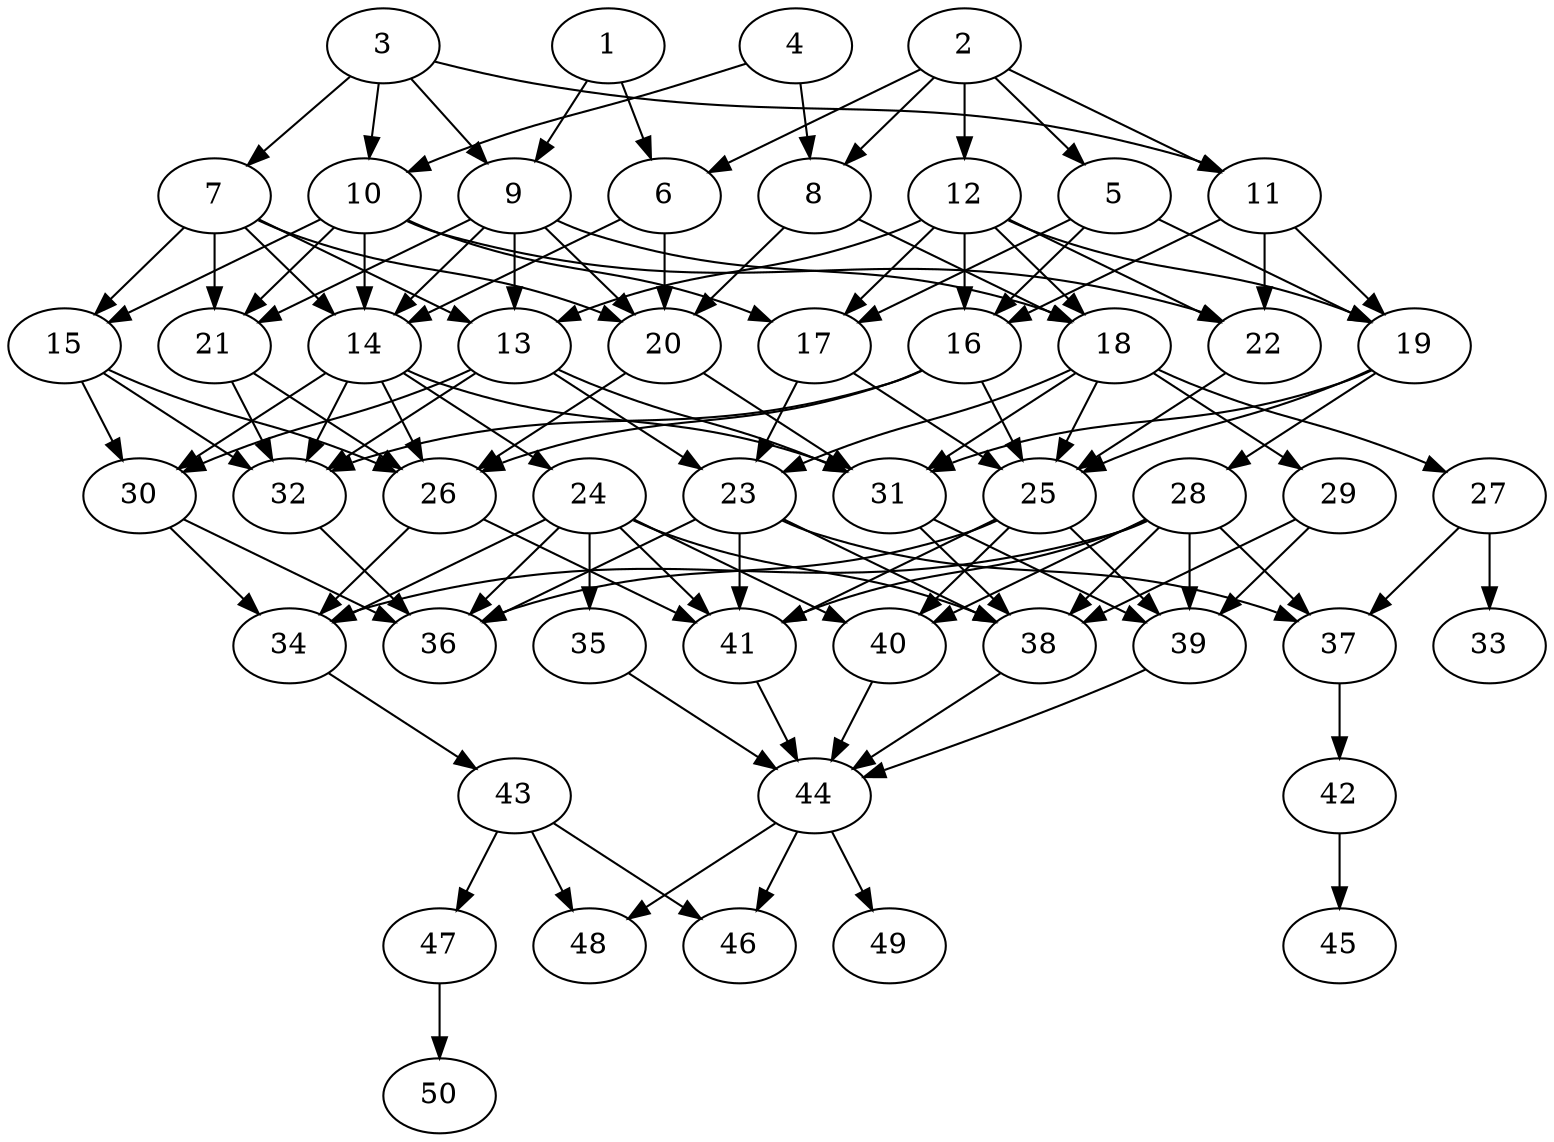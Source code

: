 // DAG automatically generated by daggen at Fri Jul 29 10:10:31 2022
// ./daggen --dot -n 50 --ccr 0.5 --fat 0.5 --regular 0.5 --density 0.5 -o data/50/random_50_23.gv 
digraph G {
  1 [compute_size="2986703766", trans_size="87389", result_size="74752", ram="39435224",alpha="0.07"]
  1 -> 6 [size ="74752"]
  1 -> 9 [size ="74752"]
  2 [compute_size="549755813888", trans_size="323210", result_size="91136", ram="34963624",alpha="0.06"]
  2 -> 5 [size ="91136"]
  2 -> 6 [size ="91136"]
  2 -> 8 [size ="91136"]
  2 -> 11 [size ="91136"]
  2 -> 12 [size ="91136"]
  3 [compute_size="734493073715", trans_size="254612", result_size="1024", ram="8167410",alpha="0.01"]
  3 -> 7 [size ="1024"]
  3 -> 9 [size ="1024"]
  3 -> 10 [size ="1024"]
  3 -> 11 [size ="1024"]
  4 [compute_size="46575938283", trans_size="978685", result_size="29696", ram="51372536",alpha="0.03"]
  4 -> 8 [size ="29696"]
  4 -> 10 [size ="29696"]
  5 [compute_size="231928233984", trans_size="66706", result_size="13312", ram="15689572",alpha="0.06"]
  5 -> 16 [size ="13312"]
  5 -> 17 [size ="13312"]
  5 -> 19 [size ="13312"]
  6 [compute_size="549755813888", trans_size="582437", result_size="91136", ram="11894704",alpha="0.17"]
  6 -> 14 [size ="91136"]
  6 -> 20 [size ="91136"]
  7 [compute_size="52783925033", trans_size="282266", result_size="1024", ram="36294656",alpha="0.04"]
  7 -> 13 [size ="1024"]
  7 -> 14 [size ="1024"]
  7 -> 15 [size ="1024"]
  7 -> 20 [size ="1024"]
  7 -> 21 [size ="1024"]
  8 [compute_size="7467162786", trans_size="693355", result_size="70656", ram="17272696",alpha="0.07"]
  8 -> 18 [size ="70656"]
  8 -> 20 [size ="70656"]
  9 [compute_size="4583228430", trans_size="144086", result_size="74752", ram="30991490",alpha="0.01"]
  9 -> 13 [size ="74752"]
  9 -> 14 [size ="74752"]
  9 -> 18 [size ="74752"]
  9 -> 20 [size ="74752"]
  9 -> 21 [size ="74752"]
  10 [compute_size="549755813888", trans_size="17083", result_size="91136", ram="36014672",alpha="0.14"]
  10 -> 14 [size ="91136"]
  10 -> 15 [size ="91136"]
  10 -> 17 [size ="91136"]
  10 -> 21 [size ="91136"]
  10 -> 22 [size ="91136"]
  11 [compute_size="26481856368", trans_size="262052", result_size="70656", ram="45402608",alpha="0.06"]
  11 -> 16 [size ="70656"]
  11 -> 19 [size ="70656"]
  11 -> 22 [size ="70656"]
  12 [compute_size="810527453391", trans_size="229255", result_size="54272", ram="45327772",alpha="0.06"]
  12 -> 13 [size ="54272"]
  12 -> 16 [size ="54272"]
  12 -> 17 [size ="54272"]
  12 -> 18 [size ="54272"]
  12 -> 19 [size ="54272"]
  12 -> 22 [size ="54272"]
  13 [compute_size="552821393670", trans_size="464323", result_size="1024", ram="19828976",alpha="0.12"]
  13 -> 23 [size ="1024"]
  13 -> 30 [size ="1024"]
  13 -> 31 [size ="1024"]
  13 -> 32 [size ="1024"]
  14 [compute_size="1073741824000", trans_size="898738", result_size="1024", ram="46917252",alpha="0.06"]
  14 -> 24 [size ="1024"]
  14 -> 26 [size ="1024"]
  14 -> 30 [size ="1024"]
  14 -> 31 [size ="1024"]
  14 -> 32 [size ="1024"]
  15 [compute_size="8885297922", trans_size="717789", result_size="9216", ram="8109086",alpha="0.15"]
  15 -> 26 [size ="9216"]
  15 -> 30 [size ="9216"]
  15 -> 32 [size ="9216"]
  16 [compute_size="68719476736", trans_size="420057", result_size="74752", ram="40318084",alpha="0.11"]
  16 -> 25 [size ="74752"]
  16 -> 26 [size ="74752"]
  16 -> 32 [size ="74752"]
  17 [compute_size="35478859643", trans_size="939414", result_size="54272", ram="37250504",alpha="0.11"]
  17 -> 23 [size ="54272"]
  17 -> 25 [size ="54272"]
  18 [compute_size="474616221780", trans_size="451667", result_size="13312", ram="7680396",alpha="0.11"]
  18 -> 23 [size ="13312"]
  18 -> 25 [size ="13312"]
  18 -> 27 [size ="13312"]
  18 -> 29 [size ="13312"]
  18 -> 31 [size ="13312"]
  19 [compute_size="19259227120", trans_size="896499", result_size="13312", ram="19389924",alpha="0.06"]
  19 -> 25 [size ="13312"]
  19 -> 28 [size ="13312"]
  19 -> 31 [size ="13312"]
  20 [compute_size="368293445632", trans_size="124133", result_size="9216", ram="48148048",alpha="0.12"]
  20 -> 26 [size ="9216"]
  20 -> 31 [size ="9216"]
  21 [compute_size="368293445632", trans_size="687846", result_size="9216", ram="35432224",alpha="0.10"]
  21 -> 26 [size ="9216"]
  21 -> 32 [size ="9216"]
  22 [compute_size="611261191372", trans_size="144110", result_size="91136", ram="48490304",alpha="0.08"]
  22 -> 25 [size ="91136"]
  23 [compute_size="782757789696", trans_size="379922", result_size="54272", ram="41917816",alpha="0.03"]
  23 -> 36 [size ="54272"]
  23 -> 37 [size ="54272"]
  23 -> 38 [size ="54272"]
  23 -> 41 [size ="54272"]
  24 [compute_size="368293445632", trans_size="259557", result_size="9216", ram="26386594",alpha="0.09"]
  24 -> 34 [size ="9216"]
  24 -> 35 [size ="9216"]
  24 -> 36 [size ="9216"]
  24 -> 38 [size ="9216"]
  24 -> 40 [size ="9216"]
  24 -> 41 [size ="9216"]
  25 [compute_size="947171487", trans_size="403786", result_size="70656", ram="14129891",alpha="0.09"]
  25 -> 36 [size ="70656"]
  25 -> 39 [size ="70656"]
  25 -> 40 [size ="70656"]
  25 -> 41 [size ="70656"]
  26 [compute_size="4603789795", trans_size="191710", result_size="1024", ram="33414004",alpha="0.16"]
  26 -> 34 [size ="1024"]
  26 -> 41 [size ="1024"]
  27 [compute_size="68719476736", trans_size="133812", result_size="74752", ram="21280962",alpha="0.18"]
  27 -> 33 [size ="74752"]
  27 -> 37 [size ="74752"]
  28 [compute_size="3475260694", trans_size="521499", result_size="29696", ram="30059416",alpha="0.15"]
  28 -> 34 [size ="29696"]
  28 -> 37 [size ="29696"]
  28 -> 38 [size ="29696"]
  28 -> 39 [size ="29696"]
  28 -> 40 [size ="29696"]
  28 -> 41 [size ="29696"]
  29 [compute_size="782757789696", trans_size="809554", result_size="54272", ram="18888758",alpha="0.11"]
  29 -> 38 [size ="54272"]
  29 -> 39 [size ="54272"]
  30 [compute_size="28751275920", trans_size="485875", result_size="74752", ram="24195670",alpha="0.04"]
  30 -> 34 [size ="74752"]
  30 -> 36 [size ="74752"]
  31 [compute_size="37527144420", trans_size="524740", result_size="74752", ram="45310268",alpha="0.19"]
  31 -> 38 [size ="74752"]
  31 -> 39 [size ="74752"]
  32 [compute_size="44276096196", trans_size="234345", result_size="74752", ram="21064778",alpha="0.06"]
  32 -> 36 [size ="74752"]
  33 [compute_size="231928233984", trans_size="598575", result_size="0", ram="34413572",alpha="0.16"]
  34 [compute_size="20497460054", trans_size="560005", result_size="9216", ram="22596798",alpha="0.17"]
  34 -> 43 [size ="9216"]
  35 [compute_size="499292631334", trans_size="18187", result_size="9216", ram="34320732",alpha="0.15"]
  35 -> 44 [size ="9216"]
  36 [compute_size="134217728000", trans_size="360102", result_size="0", ram="35405616",alpha="0.04"]
  37 [compute_size="40968835584", trans_size="340084", result_size="1024", ram="25405706",alpha="0.05"]
  37 -> 42 [size ="1024"]
  38 [compute_size="549755813888", trans_size="625521", result_size="91136", ram="36097944",alpha="0.01"]
  38 -> 44 [size ="91136"]
  39 [compute_size="29554652768", trans_size="291052", result_size="91136", ram="44277032",alpha="0.01"]
  39 -> 44 [size ="91136"]
  40 [compute_size="24333244934", trans_size="193391", result_size="1024", ram="34850936",alpha="0.08"]
  40 -> 44 [size ="1024"]
  41 [compute_size="155064313872", trans_size="111095", result_size="91136", ram="19503920",alpha="0.08"]
  41 -> 44 [size ="91136"]
  42 [compute_size="36035725723", trans_size="310052", result_size="54272", ram="12557533",alpha="0.08"]
  42 -> 45 [size ="54272"]
  43 [compute_size="76105834349", trans_size="802994", result_size="13312", ram="41624832",alpha="0.18"]
  43 -> 46 [size ="13312"]
  43 -> 47 [size ="13312"]
  43 -> 48 [size ="13312"]
  44 [compute_size="68719476736", trans_size="839969", result_size="74752", ram="28417444",alpha="0.05"]
  44 -> 46 [size ="74752"]
  44 -> 48 [size ="74752"]
  44 -> 49 [size ="74752"]
  45 [compute_size="134217728000", trans_size="153612", result_size="0", ram="14211731",alpha="0.03"]
  46 [compute_size="2416914780", trans_size="1041715", result_size="0", ram="34034060",alpha="0.06"]
  47 [compute_size="362446139286", trans_size="133600", result_size="54272", ram="11744979",alpha="0.16"]
  47 -> 50 [size ="54272"]
  48 [compute_size="19128799556", trans_size="44330", result_size="0", ram="36700880",alpha="0.07"]
  49 [compute_size="419117857080", trans_size="911447", result_size="0", ram="30366634",alpha="0.11"]
  50 [compute_size="110593325417", trans_size="129072", result_size="0", ram="46484672",alpha="0.14"]
}